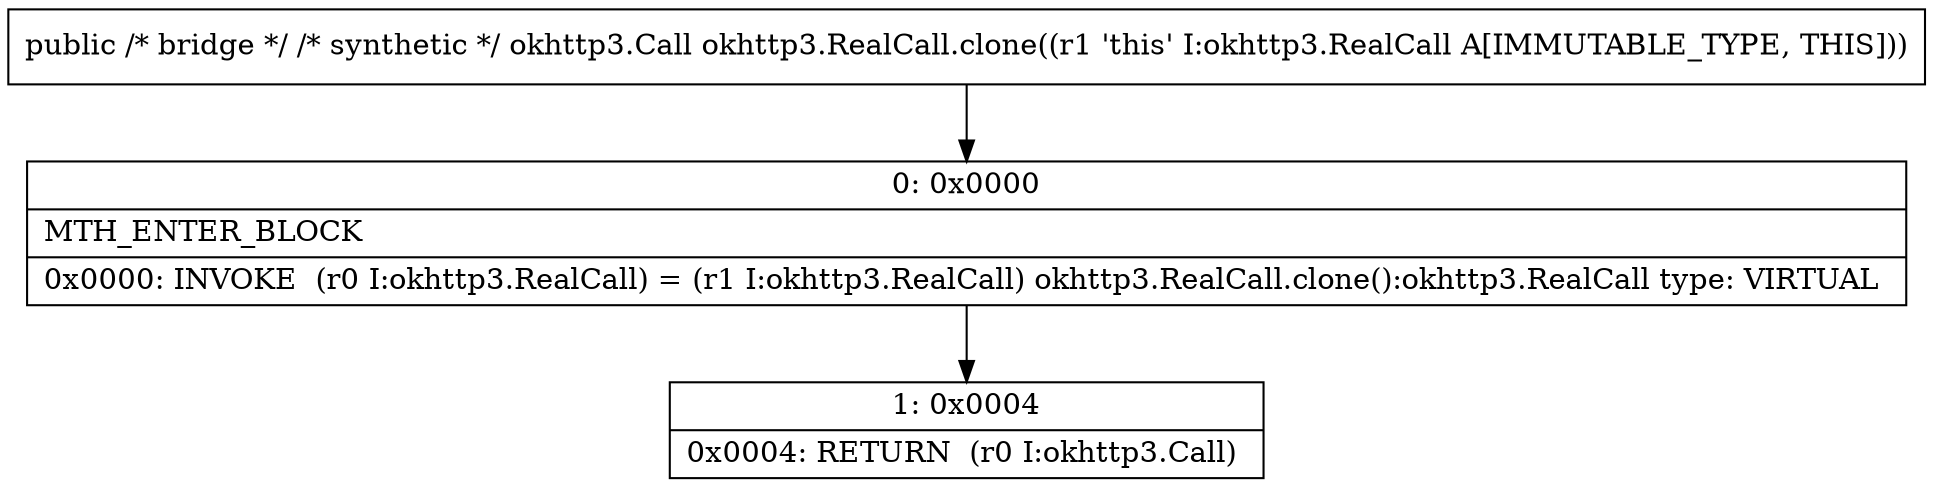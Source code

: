 digraph "CFG forokhttp3.RealCall.clone()Lokhttp3\/Call;" {
Node_0 [shape=record,label="{0\:\ 0x0000|MTH_ENTER_BLOCK\l|0x0000: INVOKE  (r0 I:okhttp3.RealCall) = (r1 I:okhttp3.RealCall) okhttp3.RealCall.clone():okhttp3.RealCall type: VIRTUAL \l}"];
Node_1 [shape=record,label="{1\:\ 0x0004|0x0004: RETURN  (r0 I:okhttp3.Call) \l}"];
MethodNode[shape=record,label="{public \/* bridge *\/ \/* synthetic *\/ okhttp3.Call okhttp3.RealCall.clone((r1 'this' I:okhttp3.RealCall A[IMMUTABLE_TYPE, THIS])) }"];
MethodNode -> Node_0;
Node_0 -> Node_1;
}


